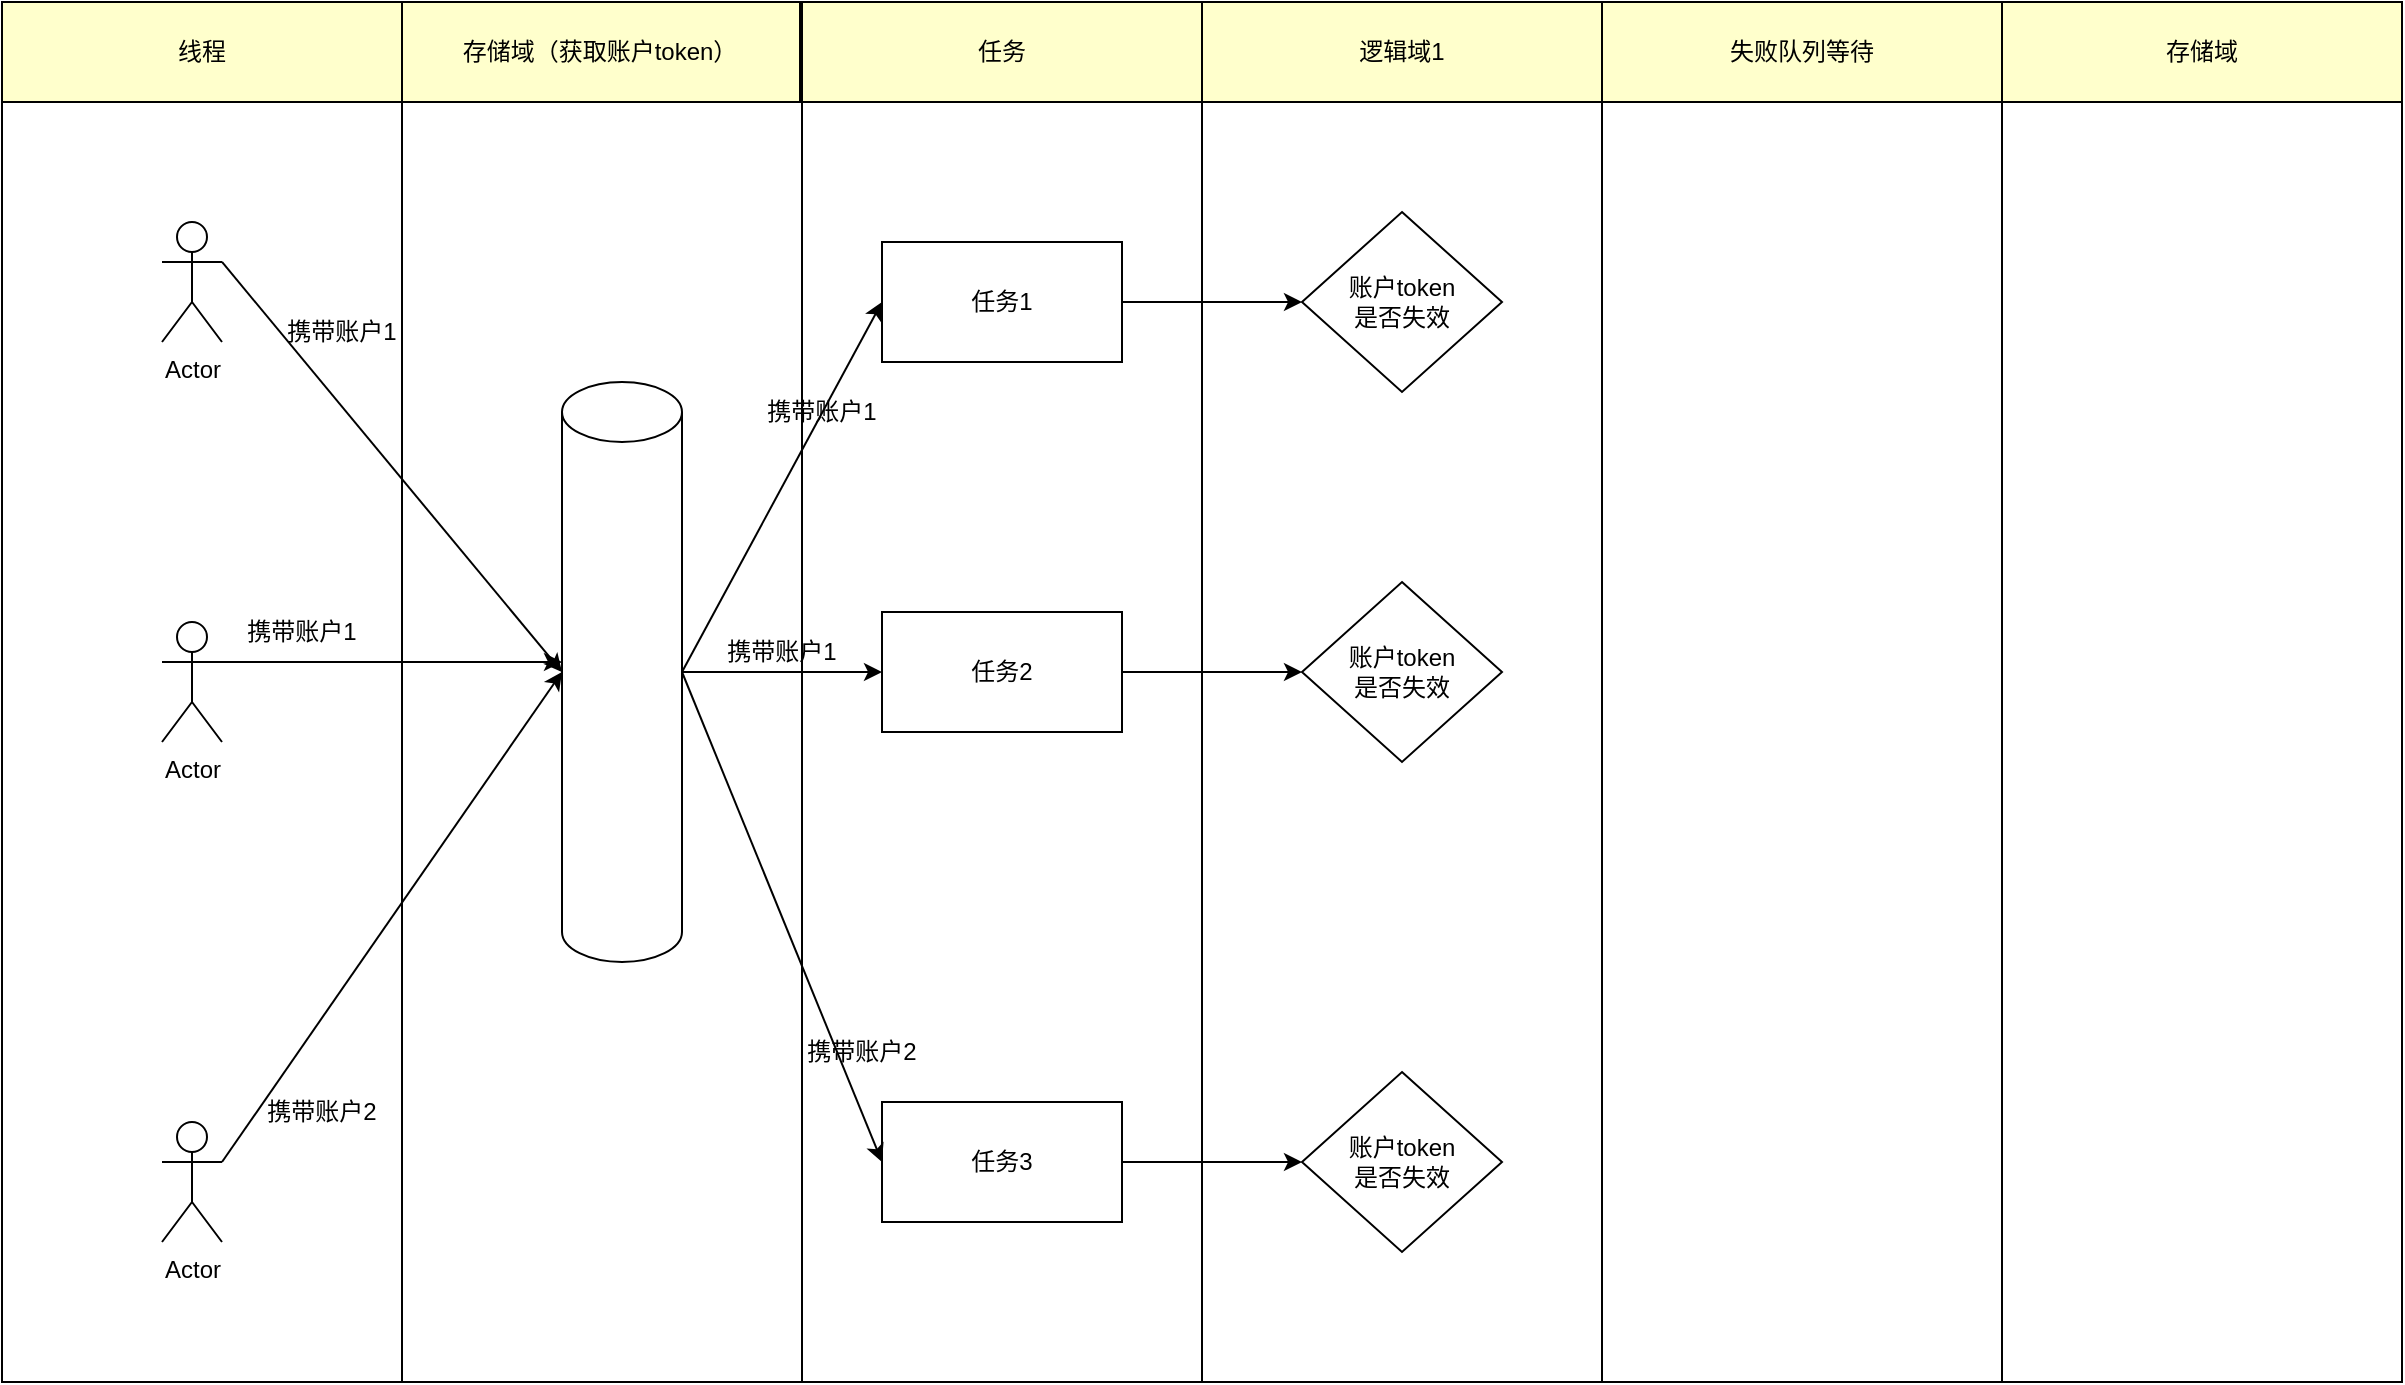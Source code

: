 <mxfile version="20.8.16" type="github">
  <diagram name="Page-1" id="58cdce13-f638-feb5-8d6f-7d28b1aa9fa0">
    <mxGraphModel dx="1434" dy="740" grid="1" gridSize="10" guides="1" tooltips="1" connect="1" arrows="1" fold="1" page="1" pageScale="1" pageWidth="1100" pageHeight="850" background="none" math="0" shadow="0">
      <root>
        <mxCell id="0" />
        <mxCell id="1" parent="0" />
        <mxCell id="KbzdbC2oPMSyTa5kg-LJ-1" value="" style="rounded=0;whiteSpace=wrap;html=1;" vertex="1" parent="1">
          <mxGeometry x="180" y="50" width="1190" height="690" as="geometry" />
        </mxCell>
        <mxCell id="KbzdbC2oPMSyTa5kg-LJ-17" value="" style="group" vertex="1" connectable="0" parent="1">
          <mxGeometry x="380" y="50" width="200" height="690" as="geometry" />
        </mxCell>
        <mxCell id="KbzdbC2oPMSyTa5kg-LJ-5" value="" style="rounded=0;whiteSpace=wrap;html=1;" vertex="1" parent="KbzdbC2oPMSyTa5kg-LJ-17">
          <mxGeometry width="200" height="690" as="geometry" />
        </mxCell>
        <mxCell id="KbzdbC2oPMSyTa5kg-LJ-6" value="存储域（获取账户token）" style="rounded=0;whiteSpace=wrap;html=1;fillColor=#FFFFCC;" vertex="1" parent="KbzdbC2oPMSyTa5kg-LJ-17">
          <mxGeometry x="-1" width="200" height="50" as="geometry" />
        </mxCell>
        <mxCell id="KbzdbC2oPMSyTa5kg-LJ-31" value="" style="shape=cylinder3;whiteSpace=wrap;html=1;boundedLbl=1;backgroundOutline=1;size=15;fillColor=#FFFFFF;gradientColor=none;" vertex="1" parent="KbzdbC2oPMSyTa5kg-LJ-17">
          <mxGeometry x="80" y="190" width="60" height="290" as="geometry" />
        </mxCell>
        <mxCell id="KbzdbC2oPMSyTa5kg-LJ-19" value="" style="group" vertex="1" connectable="0" parent="1">
          <mxGeometry x="780" y="50" width="200" height="690" as="geometry" />
        </mxCell>
        <mxCell id="KbzdbC2oPMSyTa5kg-LJ-11" value="" style="rounded=0;whiteSpace=wrap;html=1;" vertex="1" parent="KbzdbC2oPMSyTa5kg-LJ-19">
          <mxGeometry width="200" height="690" as="geometry" />
        </mxCell>
        <mxCell id="KbzdbC2oPMSyTa5kg-LJ-12" value="逻辑域1" style="rounded=0;whiteSpace=wrap;html=1;fillColor=#FFFFCC;" vertex="1" parent="KbzdbC2oPMSyTa5kg-LJ-19">
          <mxGeometry width="200" height="50" as="geometry" />
        </mxCell>
        <mxCell id="KbzdbC2oPMSyTa5kg-LJ-73" value="账户token&lt;br&gt;是否失效" style="rhombus;whiteSpace=wrap;html=1;fillColor=#FFFFFF;gradientColor=none;" vertex="1" parent="KbzdbC2oPMSyTa5kg-LJ-19">
          <mxGeometry x="50" y="105" width="100" height="90" as="geometry" />
        </mxCell>
        <mxCell id="KbzdbC2oPMSyTa5kg-LJ-74" value="账户token&lt;br&gt;是否失效" style="rhombus;whiteSpace=wrap;html=1;fillColor=#FFFFFF;gradientColor=none;" vertex="1" parent="KbzdbC2oPMSyTa5kg-LJ-19">
          <mxGeometry x="50" y="290" width="100" height="90" as="geometry" />
        </mxCell>
        <mxCell id="KbzdbC2oPMSyTa5kg-LJ-75" value="账户token&lt;br&gt;是否失效" style="rhombus;whiteSpace=wrap;html=1;fillColor=#FFFFFF;gradientColor=none;" vertex="1" parent="KbzdbC2oPMSyTa5kg-LJ-19">
          <mxGeometry x="50" y="535" width="100" height="90" as="geometry" />
        </mxCell>
        <mxCell id="KbzdbC2oPMSyTa5kg-LJ-20" value="" style="group" vertex="1" connectable="0" parent="1">
          <mxGeometry x="980" y="50" width="200" height="690" as="geometry" />
        </mxCell>
        <mxCell id="KbzdbC2oPMSyTa5kg-LJ-13" value="" style="rounded=0;whiteSpace=wrap;html=1;" vertex="1" parent="KbzdbC2oPMSyTa5kg-LJ-20">
          <mxGeometry width="200" height="690" as="geometry" />
        </mxCell>
        <mxCell id="KbzdbC2oPMSyTa5kg-LJ-14" value="失败队列等待" style="rounded=0;whiteSpace=wrap;html=1;fillColor=#FFFFCC;" vertex="1" parent="KbzdbC2oPMSyTa5kg-LJ-20">
          <mxGeometry width="200" height="50" as="geometry" />
        </mxCell>
        <mxCell id="KbzdbC2oPMSyTa5kg-LJ-21" value="" style="group" vertex="1" connectable="0" parent="1">
          <mxGeometry x="1180" y="50" width="200" height="690" as="geometry" />
        </mxCell>
        <mxCell id="KbzdbC2oPMSyTa5kg-LJ-15" value="" style="rounded=0;whiteSpace=wrap;html=1;" vertex="1" parent="KbzdbC2oPMSyTa5kg-LJ-21">
          <mxGeometry width="200" height="690" as="geometry" />
        </mxCell>
        <mxCell id="KbzdbC2oPMSyTa5kg-LJ-16" value="存储域" style="rounded=0;whiteSpace=wrap;html=1;fillColor=#FFFFCC;" vertex="1" parent="KbzdbC2oPMSyTa5kg-LJ-21">
          <mxGeometry width="200" height="50" as="geometry" />
        </mxCell>
        <mxCell id="KbzdbC2oPMSyTa5kg-LJ-4" value="" style="group;fillColor=#E84A1A;strokeColor=#82b366;" vertex="1" connectable="0" parent="1">
          <mxGeometry x="180" y="50" width="200" height="690" as="geometry" />
        </mxCell>
        <mxCell id="KbzdbC2oPMSyTa5kg-LJ-2" value="" style="rounded=0;whiteSpace=wrap;html=1;" vertex="1" parent="KbzdbC2oPMSyTa5kg-LJ-4">
          <mxGeometry width="200" height="690" as="geometry" />
        </mxCell>
        <mxCell id="KbzdbC2oPMSyTa5kg-LJ-3" value="线程" style="rounded=0;whiteSpace=wrap;html=1;fillColor=#FFFFCC;" vertex="1" parent="KbzdbC2oPMSyTa5kg-LJ-4">
          <mxGeometry width="200" height="50" as="geometry" />
        </mxCell>
        <mxCell id="KbzdbC2oPMSyTa5kg-LJ-22" value="Actor" style="shape=umlActor;verticalLabelPosition=bottom;verticalAlign=top;html=1;outlineConnect=0;fillColor=#FFFFFF;gradientColor=none;" vertex="1" parent="KbzdbC2oPMSyTa5kg-LJ-4">
          <mxGeometry x="80" y="110" width="30" height="60" as="geometry" />
        </mxCell>
        <mxCell id="KbzdbC2oPMSyTa5kg-LJ-27" value="Actor" style="shape=umlActor;verticalLabelPosition=bottom;verticalAlign=top;html=1;outlineConnect=0;fillColor=#FFFFFF;gradientColor=none;" vertex="1" parent="KbzdbC2oPMSyTa5kg-LJ-4">
          <mxGeometry x="80" y="310" width="30" height="60" as="geometry" />
        </mxCell>
        <mxCell id="KbzdbC2oPMSyTa5kg-LJ-28" value="Actor" style="shape=umlActor;verticalLabelPosition=bottom;verticalAlign=top;html=1;outlineConnect=0;fillColor=#FFFFFF;gradientColor=none;" vertex="1" parent="KbzdbC2oPMSyTa5kg-LJ-4">
          <mxGeometry x="80" y="560" width="30" height="60" as="geometry" />
        </mxCell>
        <mxCell id="KbzdbC2oPMSyTa5kg-LJ-33" value="" style="endArrow=classic;html=1;rounded=0;" edge="1" parent="KbzdbC2oPMSyTa5kg-LJ-4">
          <mxGeometry width="50" height="50" relative="1" as="geometry">
            <mxPoint x="110" y="330" as="sourcePoint" />
            <mxPoint x="280" y="330" as="targetPoint" />
          </mxGeometry>
        </mxCell>
        <mxCell id="KbzdbC2oPMSyTa5kg-LJ-34" value="" style="endArrow=classic;html=1;rounded=0;" edge="1" parent="KbzdbC2oPMSyTa5kg-LJ-4">
          <mxGeometry width="50" height="50" relative="1" as="geometry">
            <mxPoint x="110" y="580" as="sourcePoint" />
            <mxPoint x="280" y="335" as="targetPoint" />
          </mxGeometry>
        </mxCell>
        <mxCell id="KbzdbC2oPMSyTa5kg-LJ-35" value="携带账户1" style="text;html=1;strokeColor=none;fillColor=none;align=center;verticalAlign=middle;whiteSpace=wrap;rounded=0;" vertex="1" parent="KbzdbC2oPMSyTa5kg-LJ-4">
          <mxGeometry x="140" y="150" width="60" height="30" as="geometry" />
        </mxCell>
        <mxCell id="KbzdbC2oPMSyTa5kg-LJ-45" value="携带账户1" style="text;html=1;strokeColor=none;fillColor=none;align=center;verticalAlign=middle;whiteSpace=wrap;rounded=0;" vertex="1" parent="KbzdbC2oPMSyTa5kg-LJ-4">
          <mxGeometry x="120" y="300" width="60" height="30" as="geometry" />
        </mxCell>
        <mxCell id="KbzdbC2oPMSyTa5kg-LJ-47" value="携带账户2" style="text;html=1;strokeColor=none;fillColor=none;align=center;verticalAlign=middle;whiteSpace=wrap;rounded=0;" vertex="1" parent="KbzdbC2oPMSyTa5kg-LJ-4">
          <mxGeometry x="130" y="540" width="60" height="30" as="geometry" />
        </mxCell>
        <mxCell id="KbzdbC2oPMSyTa5kg-LJ-32" value="" style="endArrow=classic;html=1;rounded=0;entryX=0;entryY=0.5;entryDx=0;entryDy=0;entryPerimeter=0;exitX=1;exitY=0.333;exitDx=0;exitDy=0;exitPerimeter=0;" edge="1" parent="1" source="KbzdbC2oPMSyTa5kg-LJ-22" target="KbzdbC2oPMSyTa5kg-LJ-31">
          <mxGeometry width="50" height="50" relative="1" as="geometry">
            <mxPoint x="290" y="190" as="sourcePoint" />
            <mxPoint x="340" y="140" as="targetPoint" />
          </mxGeometry>
        </mxCell>
        <mxCell id="KbzdbC2oPMSyTa5kg-LJ-8" value="" style="rounded=0;whiteSpace=wrap;html=1;" vertex="1" parent="1">
          <mxGeometry x="580" y="50" width="200" height="690" as="geometry" />
        </mxCell>
        <mxCell id="KbzdbC2oPMSyTa5kg-LJ-9" value="任务" style="rounded=0;whiteSpace=wrap;html=1;fillColor=#FFFFCC;" vertex="1" parent="1">
          <mxGeometry x="580" y="50" width="200" height="50" as="geometry" />
        </mxCell>
        <mxCell id="KbzdbC2oPMSyTa5kg-LJ-49" value="任务1" style="rounded=0;whiteSpace=wrap;html=1;fillColor=#FFFFFF;gradientColor=none;" vertex="1" parent="1">
          <mxGeometry x="620" y="170" width="120" height="60" as="geometry" />
        </mxCell>
        <mxCell id="KbzdbC2oPMSyTa5kg-LJ-50" value="任务2" style="rounded=0;whiteSpace=wrap;html=1;fillColor=#FFFFFF;gradientColor=none;" vertex="1" parent="1">
          <mxGeometry x="620" y="355" width="120" height="60" as="geometry" />
        </mxCell>
        <mxCell id="KbzdbC2oPMSyTa5kg-LJ-51" value="任务3" style="rounded=0;whiteSpace=wrap;html=1;fillColor=#FFFFFF;gradientColor=none;" vertex="1" parent="1">
          <mxGeometry x="620" y="600" width="120" height="60" as="geometry" />
        </mxCell>
        <mxCell id="KbzdbC2oPMSyTa5kg-LJ-56" value="" style="endArrow=classic;html=1;rounded=0;entryX=0;entryY=0.5;entryDx=0;entryDy=0;exitX=1;exitY=0.5;exitDx=0;exitDy=0;exitPerimeter=0;" edge="1" parent="1" source="KbzdbC2oPMSyTa5kg-LJ-31" target="KbzdbC2oPMSyTa5kg-LJ-49">
          <mxGeometry width="50" height="50" relative="1" as="geometry">
            <mxPoint x="550" y="300" as="sourcePoint" />
            <mxPoint x="600" y="250" as="targetPoint" />
          </mxGeometry>
        </mxCell>
        <mxCell id="KbzdbC2oPMSyTa5kg-LJ-57" value="" style="endArrow=classic;html=1;rounded=0;entryX=0;entryY=0.5;entryDx=0;entryDy=0;exitX=1;exitY=0.5;exitDx=0;exitDy=0;exitPerimeter=0;" edge="1" parent="1" source="KbzdbC2oPMSyTa5kg-LJ-31" target="KbzdbC2oPMSyTa5kg-LJ-50">
          <mxGeometry width="50" height="50" relative="1" as="geometry">
            <mxPoint x="550" y="420" as="sourcePoint" />
            <mxPoint x="600" y="370" as="targetPoint" />
          </mxGeometry>
        </mxCell>
        <mxCell id="KbzdbC2oPMSyTa5kg-LJ-58" value="" style="endArrow=classic;html=1;rounded=0;exitX=1;exitY=0.5;exitDx=0;exitDy=0;exitPerimeter=0;entryX=0;entryY=0.5;entryDx=0;entryDy=0;" edge="1" parent="1" source="KbzdbC2oPMSyTa5kg-LJ-31" target="KbzdbC2oPMSyTa5kg-LJ-51">
          <mxGeometry width="50" height="50" relative="1" as="geometry">
            <mxPoint x="570" y="475" as="sourcePoint" />
            <mxPoint x="620" y="425" as="targetPoint" />
          </mxGeometry>
        </mxCell>
        <mxCell id="KbzdbC2oPMSyTa5kg-LJ-59" value="携带账户1" style="text;html=1;strokeColor=none;fillColor=none;align=center;verticalAlign=middle;whiteSpace=wrap;rounded=0;" vertex="1" parent="1">
          <mxGeometry x="560" y="240" width="60" height="30" as="geometry" />
        </mxCell>
        <mxCell id="KbzdbC2oPMSyTa5kg-LJ-60" value="携带账户1" style="text;html=1;strokeColor=none;fillColor=none;align=center;verticalAlign=middle;whiteSpace=wrap;rounded=0;" vertex="1" parent="1">
          <mxGeometry x="540" y="360" width="60" height="30" as="geometry" />
        </mxCell>
        <mxCell id="KbzdbC2oPMSyTa5kg-LJ-72" value="携带账户2" style="text;html=1;strokeColor=none;fillColor=none;align=center;verticalAlign=middle;whiteSpace=wrap;rounded=0;" vertex="1" parent="1">
          <mxGeometry x="580" y="560" width="60" height="30" as="geometry" />
        </mxCell>
        <mxCell id="KbzdbC2oPMSyTa5kg-LJ-76" value="" style="endArrow=classic;html=1;rounded=0;entryX=0;entryY=0.5;entryDx=0;entryDy=0;exitX=1;exitY=0.5;exitDx=0;exitDy=0;" edge="1" parent="1" source="KbzdbC2oPMSyTa5kg-LJ-49" target="KbzdbC2oPMSyTa5kg-LJ-73">
          <mxGeometry width="50" height="50" relative="1" as="geometry">
            <mxPoint x="720" y="210" as="sourcePoint" />
            <mxPoint x="770" y="160" as="targetPoint" />
          </mxGeometry>
        </mxCell>
        <mxCell id="KbzdbC2oPMSyTa5kg-LJ-77" value="" style="endArrow=classic;html=1;rounded=0;entryX=0;entryY=0.5;entryDx=0;entryDy=0;exitX=1;exitY=0.5;exitDx=0;exitDy=0;" edge="1" parent="1" source="KbzdbC2oPMSyTa5kg-LJ-50" target="KbzdbC2oPMSyTa5kg-LJ-74">
          <mxGeometry width="50" height="50" relative="1" as="geometry">
            <mxPoint x="700" y="394.5" as="sourcePoint" />
            <mxPoint x="790" y="394.5" as="targetPoint" />
          </mxGeometry>
        </mxCell>
        <mxCell id="KbzdbC2oPMSyTa5kg-LJ-78" value="" style="endArrow=classic;html=1;rounded=0;entryX=0;entryY=0.5;entryDx=0;entryDy=0;exitX=1;exitY=0.5;exitDx=0;exitDy=0;" edge="1" parent="1" source="KbzdbC2oPMSyTa5kg-LJ-51" target="KbzdbC2oPMSyTa5kg-LJ-75">
          <mxGeometry width="50" height="50" relative="1" as="geometry">
            <mxPoint x="720" y="630" as="sourcePoint" />
            <mxPoint x="810" y="630" as="targetPoint" />
          </mxGeometry>
        </mxCell>
      </root>
    </mxGraphModel>
  </diagram>
</mxfile>
